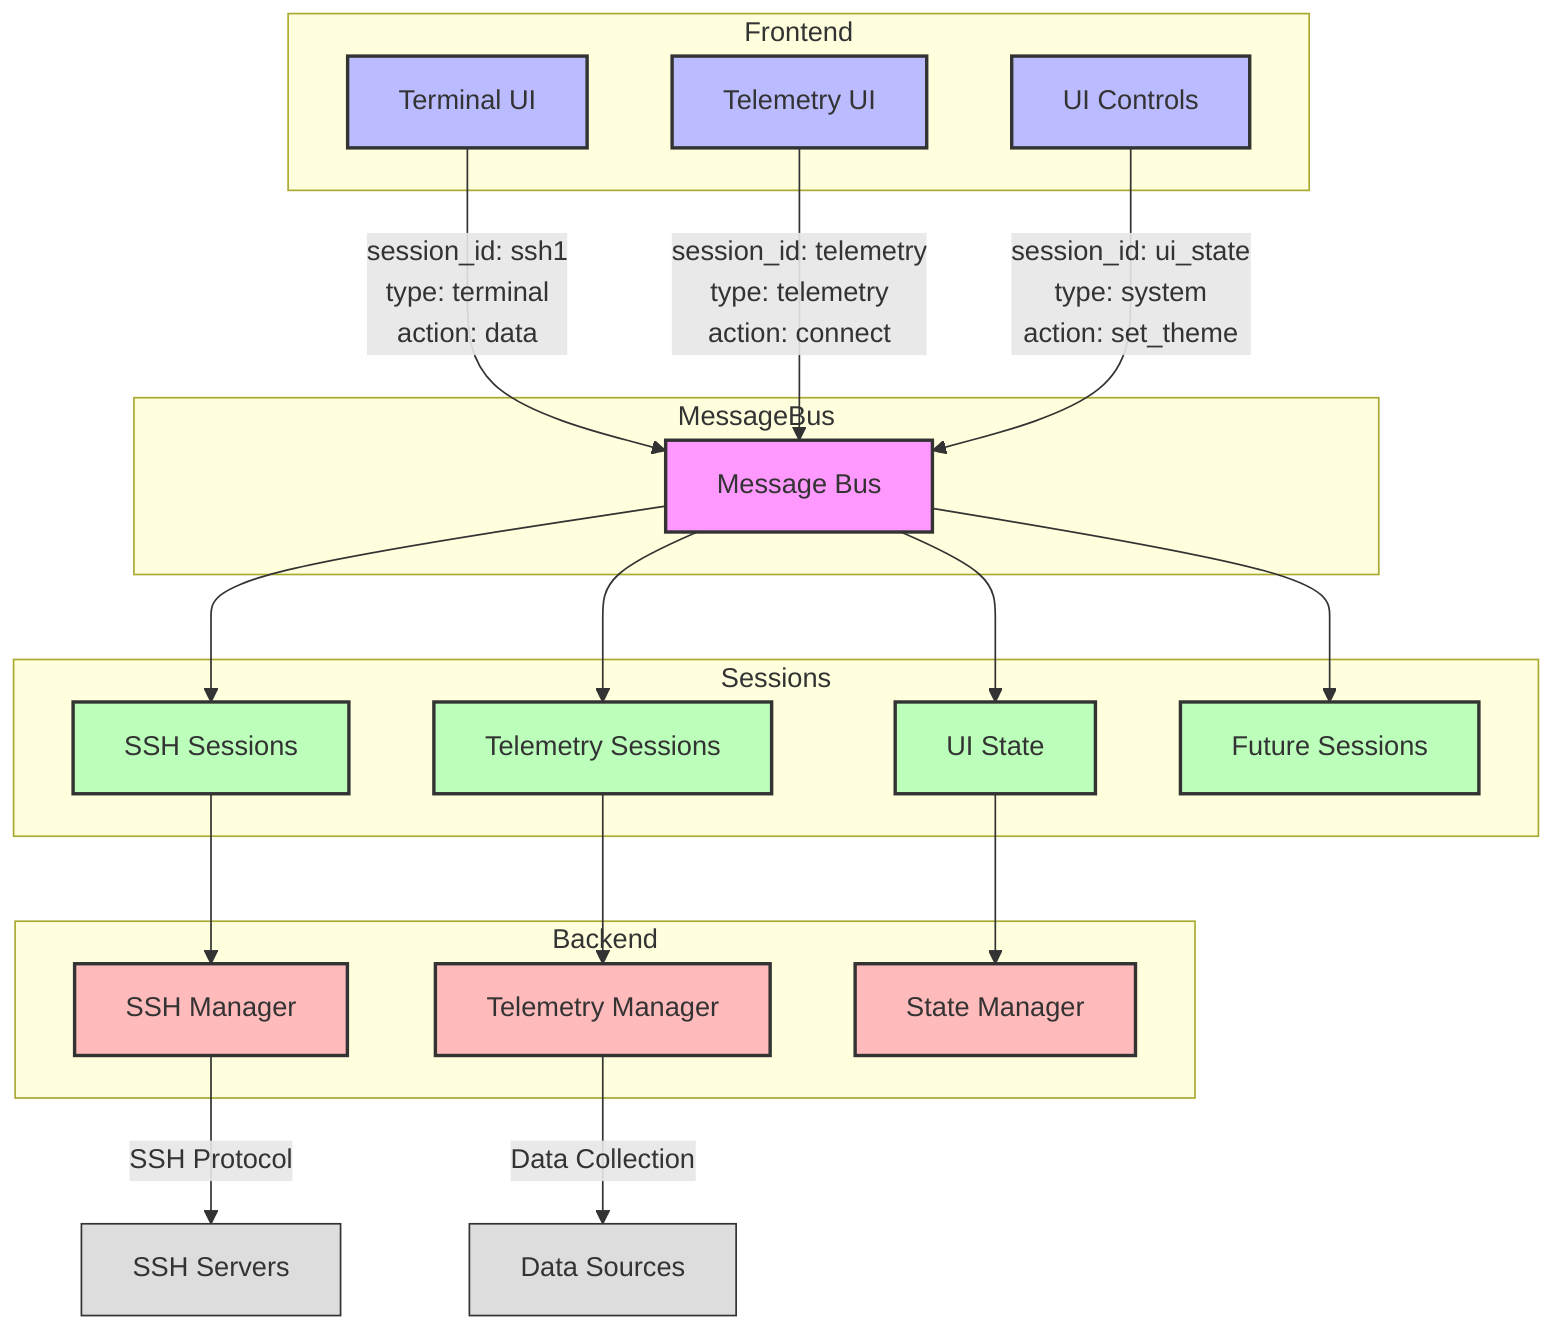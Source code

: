 graph TD
    subgraph Frontend
        TUI[Terminal UI]
        TMUI[Telemetry UI]
        UIUI[UI Controls]
    end
    
    subgraph MessageBus
        MB[Message Bus]
    end
    
    subgraph Sessions
        SSM[SSH Sessions]
        TMS[Telemetry Sessions]
        UIS[UI State]
        FS[Future Sessions]
    end
    
    subgraph Backend
        SSHM[SSH Manager]
        TelM[Telemetry Manager]
        STM[State Manager]
    end
    
    %% Frontend to Message Bus
    TUI -- "session_id: ssh1<br>type: terminal<br>action: data" --> MB
    TMUI -- "session_id: telemetry<br>type: telemetry<br>action: connect" --> MB
    UIUI -- "session_id: ui_state<br>type: system<br>action: set_theme" --> MB
    
    %% Message Bus to Sessions
    MB --> SSM
    MB --> TMS
    MB --> UIS
    MB --> FS
    
    %% Sessions to Backend
    SSM --> SSHM
    TMS --> TelM
    UIS --> STM
    
    %% Backend connections
    SSHM -- "SSH Protocol" --> SSH[SSH Servers]
    TelM -- "Data Collection" --> DS[Data Sources]
    
    classDef frontend fill:#bbf,stroke:#333,stroke-width:2px;
    classDef bus fill:#f9f,stroke:#333,stroke-width:2px;
    classDef session fill:#bfb,stroke:#333,stroke-width:2px;
    classDef backend fill:#fbb,stroke:#333,stroke-width:2px;
    classDef external fill:#ddd,stroke:#333,stroke-width:1px;
    
    class TUI,TMUI,UIUI frontend;
    class MB bus;
    class SSM,TMS,UIS,FS session;
    class SSHM,TelM,STM backend;
    class SSH,DS external;